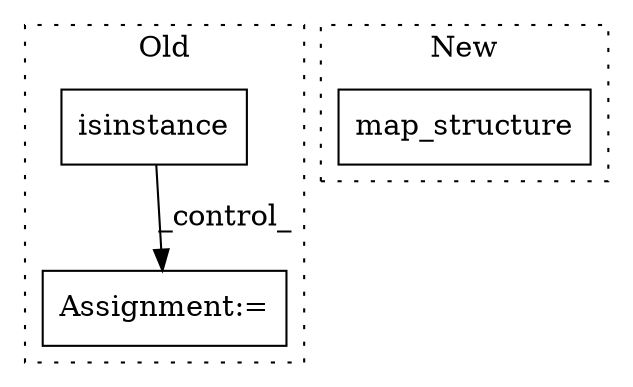 digraph G {
subgraph cluster0 {
1 [label="isinstance" a="32" s="4233,4273" l="11,1" shape="box"];
3 [label="Assignment:=" a="7" s="4421" l="1" shape="box"];
label = "Old";
style="dotted";
}
subgraph cluster1 {
2 [label="map_structure" a="32" s="4660,4747" l="14,1" shape="box"];
label = "New";
style="dotted";
}
1 -> 3 [label="_control_"];
}
